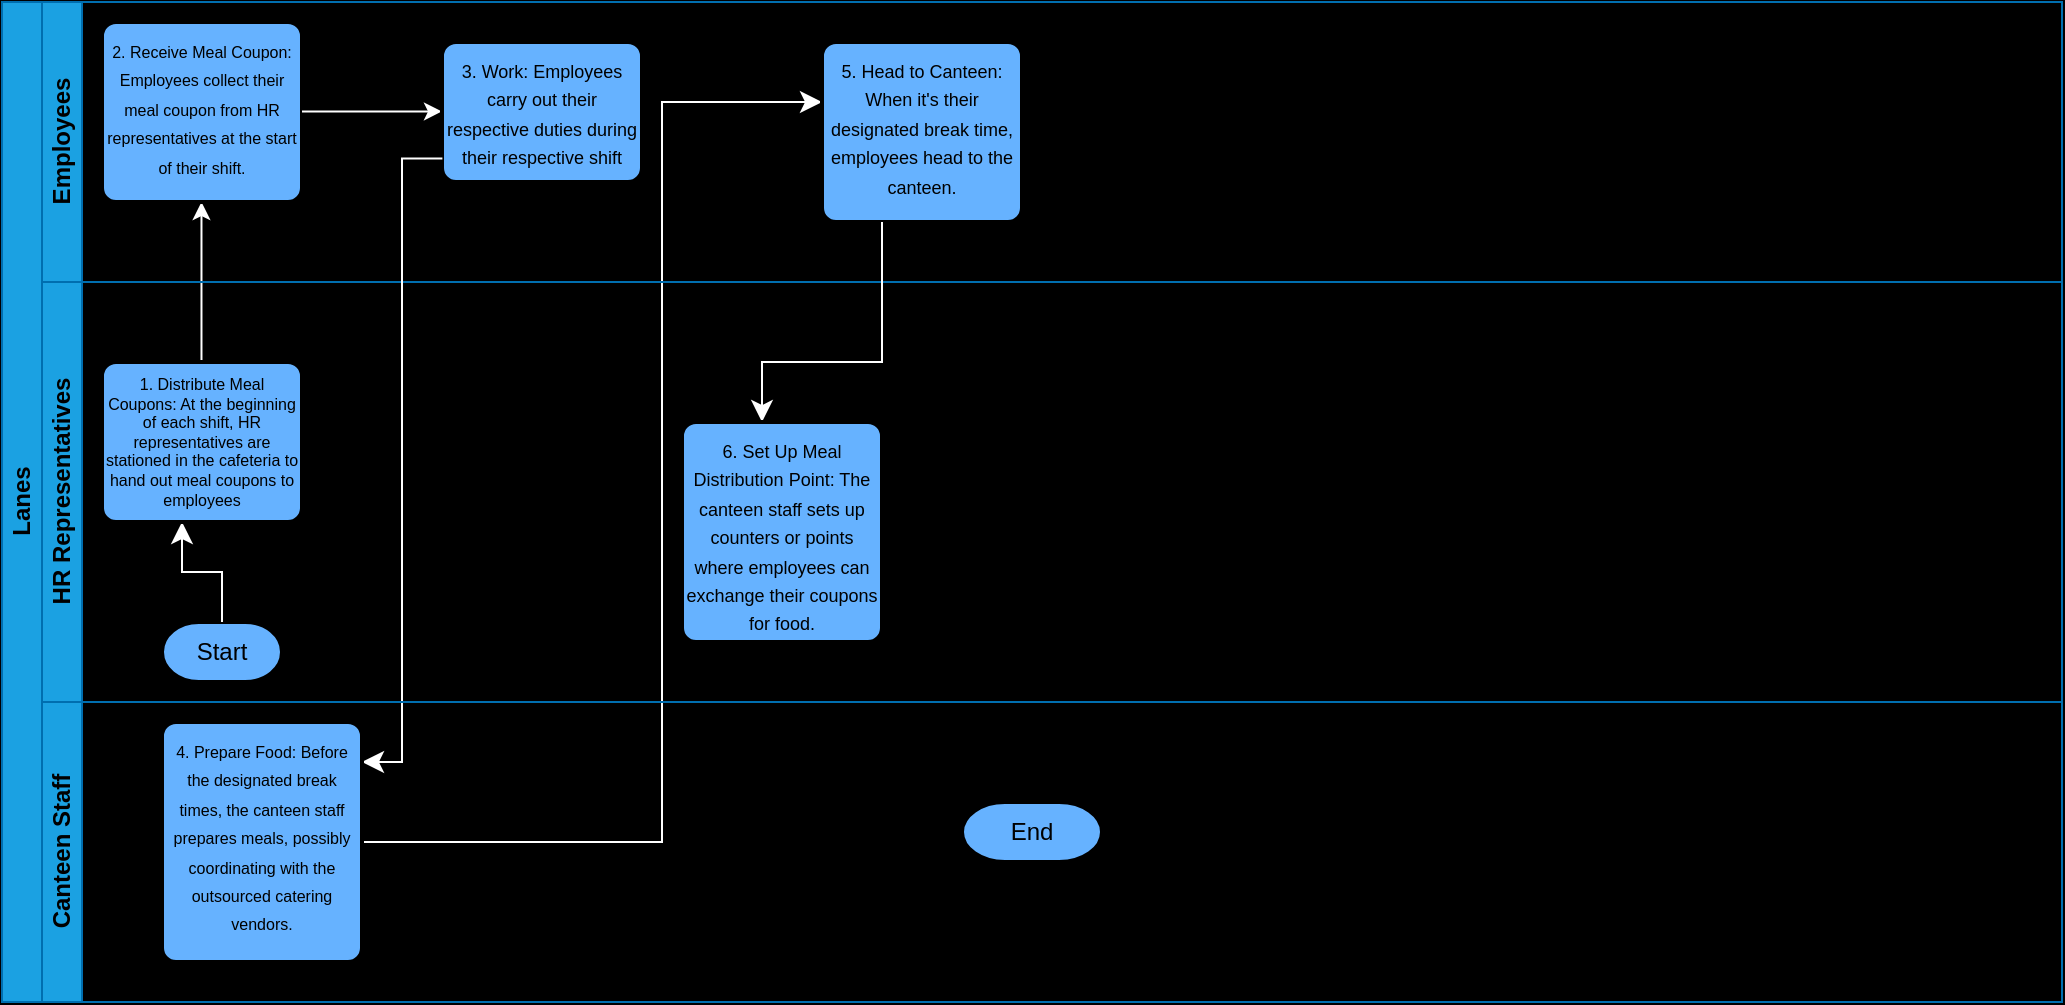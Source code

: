 <mxfile version="21.6.8" type="github">
  <diagram id="prtHgNgQTEPvFCAcTncT" name="Page-1">
    <mxGraphModel dx="1195" dy="690" grid="0" gridSize="10" guides="1" tooltips="1" connect="1" arrows="1" fold="1" page="1" pageScale="1" pageWidth="4681" pageHeight="3300" background="#000000" math="0" shadow="0">
      <root>
        <mxCell id="0" />
        <mxCell id="1" parent="0" />
        <mxCell id="dNxyNK7c78bLwvsdeMH5-19" value="&lt;font color=&quot;#000000&quot;&gt;Lanes&lt;/font&gt;" style="swimlane;html=1;childLayout=stackLayout;resizeParent=1;resizeParentMax=0;horizontal=0;startSize=20;horizontalStack=0;fillColor=#1ba1e2;fontColor=#ffffff;strokeColor=#006EAF;" parent="1" vertex="1">
          <mxGeometry x="100" y="120" width="1030" height="500" as="geometry">
            <mxRectangle x="120" y="120" width="40" height="70" as="alternateBounds" />
          </mxGeometry>
        </mxCell>
        <mxCell id="dNxyNK7c78bLwvsdeMH5-20" value="&lt;font color=&quot;#000000&quot; style=&quot;font-size: 12px;&quot;&gt;Employees&lt;/font&gt;" style="swimlane;html=1;startSize=20;horizontal=0;fillColor=#1ba1e2;strokeColor=#006EAF;fontColor=#ffffff;fontSize=8;" parent="dNxyNK7c78bLwvsdeMH5-19" vertex="1">
          <mxGeometry x="20" width="1010" height="140" as="geometry" />
        </mxCell>
        <mxCell id="KpXBLpW0I7ml58KqA7K6-15" value="" style="endArrow=classic;html=1;rounded=0;strokeColor=#FFFFFF;" edge="1" parent="dNxyNK7c78bLwvsdeMH5-20">
          <mxGeometry width="50" height="50" relative="1" as="geometry">
            <mxPoint x="79.74" y="180" as="sourcePoint" />
            <mxPoint x="79.74" y="100" as="targetPoint" />
            <Array as="points" />
          </mxGeometry>
        </mxCell>
        <mxCell id="KpXBLpW0I7ml58KqA7K6-16" value="&lt;font style=&quot;font-size: 8px;&quot;&gt;2.&amp;nbsp;Receive Meal Coupon: Employees collect their meal coupon from HR representatives at the start of their shift.&lt;/font&gt;" style="rounded=1;whiteSpace=wrap;html=1;absoluteArcSize=1;arcSize=14;strokeWidth=2;align=center;verticalAlign=top;fillColor=#66B2FF;" vertex="1" parent="dNxyNK7c78bLwvsdeMH5-20">
          <mxGeometry x="30" y="10" width="100" height="90" as="geometry" />
        </mxCell>
        <mxCell id="KpXBLpW0I7ml58KqA7K6-17" value="" style="endArrow=classic;html=1;rounded=0;strokeColor=#FFFFFF;" edge="1" parent="dNxyNK7c78bLwvsdeMH5-20">
          <mxGeometry width="50" height="50" relative="1" as="geometry">
            <mxPoint x="130" y="54.74" as="sourcePoint" />
            <mxPoint x="200" y="54.74" as="targetPoint" />
          </mxGeometry>
        </mxCell>
        <mxCell id="KpXBLpW0I7ml58KqA7K6-18" value="&lt;font style=&quot;font-size: 9px;&quot;&gt;3. Work: Employees carry out their respective duties during their respective shift&lt;/font&gt;" style="rounded=1;whiteSpace=wrap;html=1;absoluteArcSize=1;arcSize=14;strokeWidth=2;align=center;verticalAlign=top;fillColor=#66B2FF;" vertex="1" parent="dNxyNK7c78bLwvsdeMH5-20">
          <mxGeometry x="200" y="20" width="100" height="70" as="geometry" />
        </mxCell>
        <mxCell id="KpXBLpW0I7ml58KqA7K6-23" value="" style="edgeStyle=elbowEdgeStyle;elbow=horizontal;endArrow=classic;html=1;curved=0;rounded=0;endSize=8;startSize=8;strokeColor=#FFFFFF;" edge="1" parent="dNxyNK7c78bLwvsdeMH5-20" source="KpXBLpW0I7ml58KqA7K6-22">
          <mxGeometry width="50" height="50" relative="1" as="geometry">
            <mxPoint x="240" y="405" as="sourcePoint" />
            <mxPoint x="390" y="50" as="targetPoint" />
            <Array as="points">
              <mxPoint x="310" y="230" />
            </Array>
          </mxGeometry>
        </mxCell>
        <mxCell id="KpXBLpW0I7ml58KqA7K6-25" value="&lt;font style=&quot;font-size: 9px;&quot;&gt;5.&amp;nbsp;Head to Canteen: When it&#39;s their designated break time, employees head to the canteen.&lt;/font&gt;" style="rounded=1;whiteSpace=wrap;html=1;absoluteArcSize=1;arcSize=14;strokeWidth=2;align=center;verticalAlign=top;fillColor=#66B2FF;" vertex="1" parent="dNxyNK7c78bLwvsdeMH5-20">
          <mxGeometry x="390" y="20" width="100" height="90" as="geometry" />
        </mxCell>
        <mxCell id="dNxyNK7c78bLwvsdeMH5-21" value="&lt;font color=&quot;#000000&quot;&gt;HR Representatives&lt;/font&gt;" style="swimlane;html=1;startSize=20;horizontal=0;fontSize=12;fillColor=#1ba1e2;fontColor=#ffffff;strokeColor=#006EAF;" parent="dNxyNK7c78bLwvsdeMH5-19" vertex="1">
          <mxGeometry x="20" y="140" width="1010" height="210" as="geometry" />
        </mxCell>
        <mxCell id="KpXBLpW0I7ml58KqA7K6-2" value="Start" style="strokeWidth=2;html=1;shape=mxgraph.flowchart.terminator;whiteSpace=wrap;fillStyle=solid;fillColor=#66B2FF;" vertex="1" parent="dNxyNK7c78bLwvsdeMH5-21">
          <mxGeometry x="60" y="170" width="60" height="30" as="geometry" />
        </mxCell>
        <mxCell id="KpXBLpW0I7ml58KqA7K6-12" value="" style="edgeStyle=elbowEdgeStyle;elbow=vertical;endArrow=classic;html=1;curved=0;rounded=0;endSize=8;startSize=8;strokeColor=#FFFFFF;" edge="1" parent="dNxyNK7c78bLwvsdeMH5-21">
          <mxGeometry width="50" height="50" relative="1" as="geometry">
            <mxPoint x="90" y="170" as="sourcePoint" />
            <mxPoint x="70" y="120" as="targetPoint" />
            <Array as="points">
              <mxPoint x="70" y="145" />
            </Array>
          </mxGeometry>
        </mxCell>
        <mxCell id="KpXBLpW0I7ml58KqA7K6-13" value="&lt;font style=&quot;font-size: 8px;&quot;&gt;1. Distribute Meal Coupons: At the beginning of each shift, HR representatives are stationed in the cafeteria to hand out meal coupons to employees&lt;/font&gt;" style="rounded=1;whiteSpace=wrap;html=1;absoluteArcSize=1;arcSize=14;strokeWidth=2;align=center;horizontal=1;verticalAlign=top;fontSize=8;fillColor=#66B2FF;" vertex="1" parent="dNxyNK7c78bLwvsdeMH5-21">
          <mxGeometry x="30" y="40" width="100" height="80" as="geometry" />
        </mxCell>
        <mxCell id="KpXBLpW0I7ml58KqA7K6-21" value="" style="edgeStyle=elbowEdgeStyle;elbow=horizontal;endArrow=classic;html=1;curved=0;rounded=0;endSize=8;startSize=8;strokeColor=#FFFFFF;exitX=0.002;exitY=0.832;exitDx=0;exitDy=0;exitPerimeter=0;" edge="1" parent="dNxyNK7c78bLwvsdeMH5-21" source="KpXBLpW0I7ml58KqA7K6-18">
          <mxGeometry width="50" height="50" relative="1" as="geometry">
            <mxPoint x="290" y="-50" as="sourcePoint" />
            <mxPoint x="160" y="240" as="targetPoint" />
          </mxGeometry>
        </mxCell>
        <mxCell id="KpXBLpW0I7ml58KqA7K6-28" value="" style="edgeStyle=segmentEdgeStyle;endArrow=classic;html=1;curved=0;rounded=0;endSize=8;startSize=8;strokeColor=#FFFFFF;" edge="1" parent="dNxyNK7c78bLwvsdeMH5-21">
          <mxGeometry width="50" height="50" relative="1" as="geometry">
            <mxPoint x="420" y="-30" as="sourcePoint" />
            <mxPoint x="360" y="70" as="targetPoint" />
            <Array as="points">
              <mxPoint x="360" y="40" />
              <mxPoint x="410" y="40" />
            </Array>
          </mxGeometry>
        </mxCell>
        <mxCell id="KpXBLpW0I7ml58KqA7K6-29" value="&lt;font style=&quot;font-size: 9px;&quot;&gt;6. Set Up Meal Distribution Point: The canteen staff sets up counters or points where employees can exchange their coupons for food.&lt;/font&gt;" style="rounded=1;whiteSpace=wrap;html=1;absoluteArcSize=1;arcSize=14;strokeWidth=2;align=center;verticalAlign=top;fillColor=#66B2FF;" vertex="1" parent="dNxyNK7c78bLwvsdeMH5-21">
          <mxGeometry x="320" y="70" width="100" height="110" as="geometry" />
        </mxCell>
        <mxCell id="dNxyNK7c78bLwvsdeMH5-22" value="&lt;font color=&quot;#000000&quot;&gt;Canteen Staff&lt;/font&gt;" style="swimlane;html=1;startSize=20;horizontal=0;fillColor=#1ba1e2;fontColor=#ffffff;strokeColor=#006EAF;" parent="dNxyNK7c78bLwvsdeMH5-19" vertex="1">
          <mxGeometry x="20" y="350" width="1010" height="150" as="geometry" />
        </mxCell>
        <mxCell id="KpXBLpW0I7ml58KqA7K6-3" value="End" style="strokeWidth=2;html=1;shape=mxgraph.flowchart.terminator;whiteSpace=wrap;fillColor=#66B2FF;" vertex="1" parent="dNxyNK7c78bLwvsdeMH5-22">
          <mxGeometry x="460" y="50" width="70" height="30" as="geometry" />
        </mxCell>
        <mxCell id="KpXBLpW0I7ml58KqA7K6-22" value="&lt;font style=&quot;font-size: 8px;&quot;&gt;4. Prepare Food: Before the designated break times, the canteen staff prepares meals, possibly coordinating with the outsourced catering vendors.&lt;/font&gt;" style="rounded=1;whiteSpace=wrap;html=1;absoluteArcSize=1;arcSize=14;strokeWidth=2;align=center;verticalAlign=top;fillColor=#66B2FF;" vertex="1" parent="dNxyNK7c78bLwvsdeMH5-22">
          <mxGeometry x="60" y="10" width="100" height="120" as="geometry" />
        </mxCell>
      </root>
    </mxGraphModel>
  </diagram>
</mxfile>
